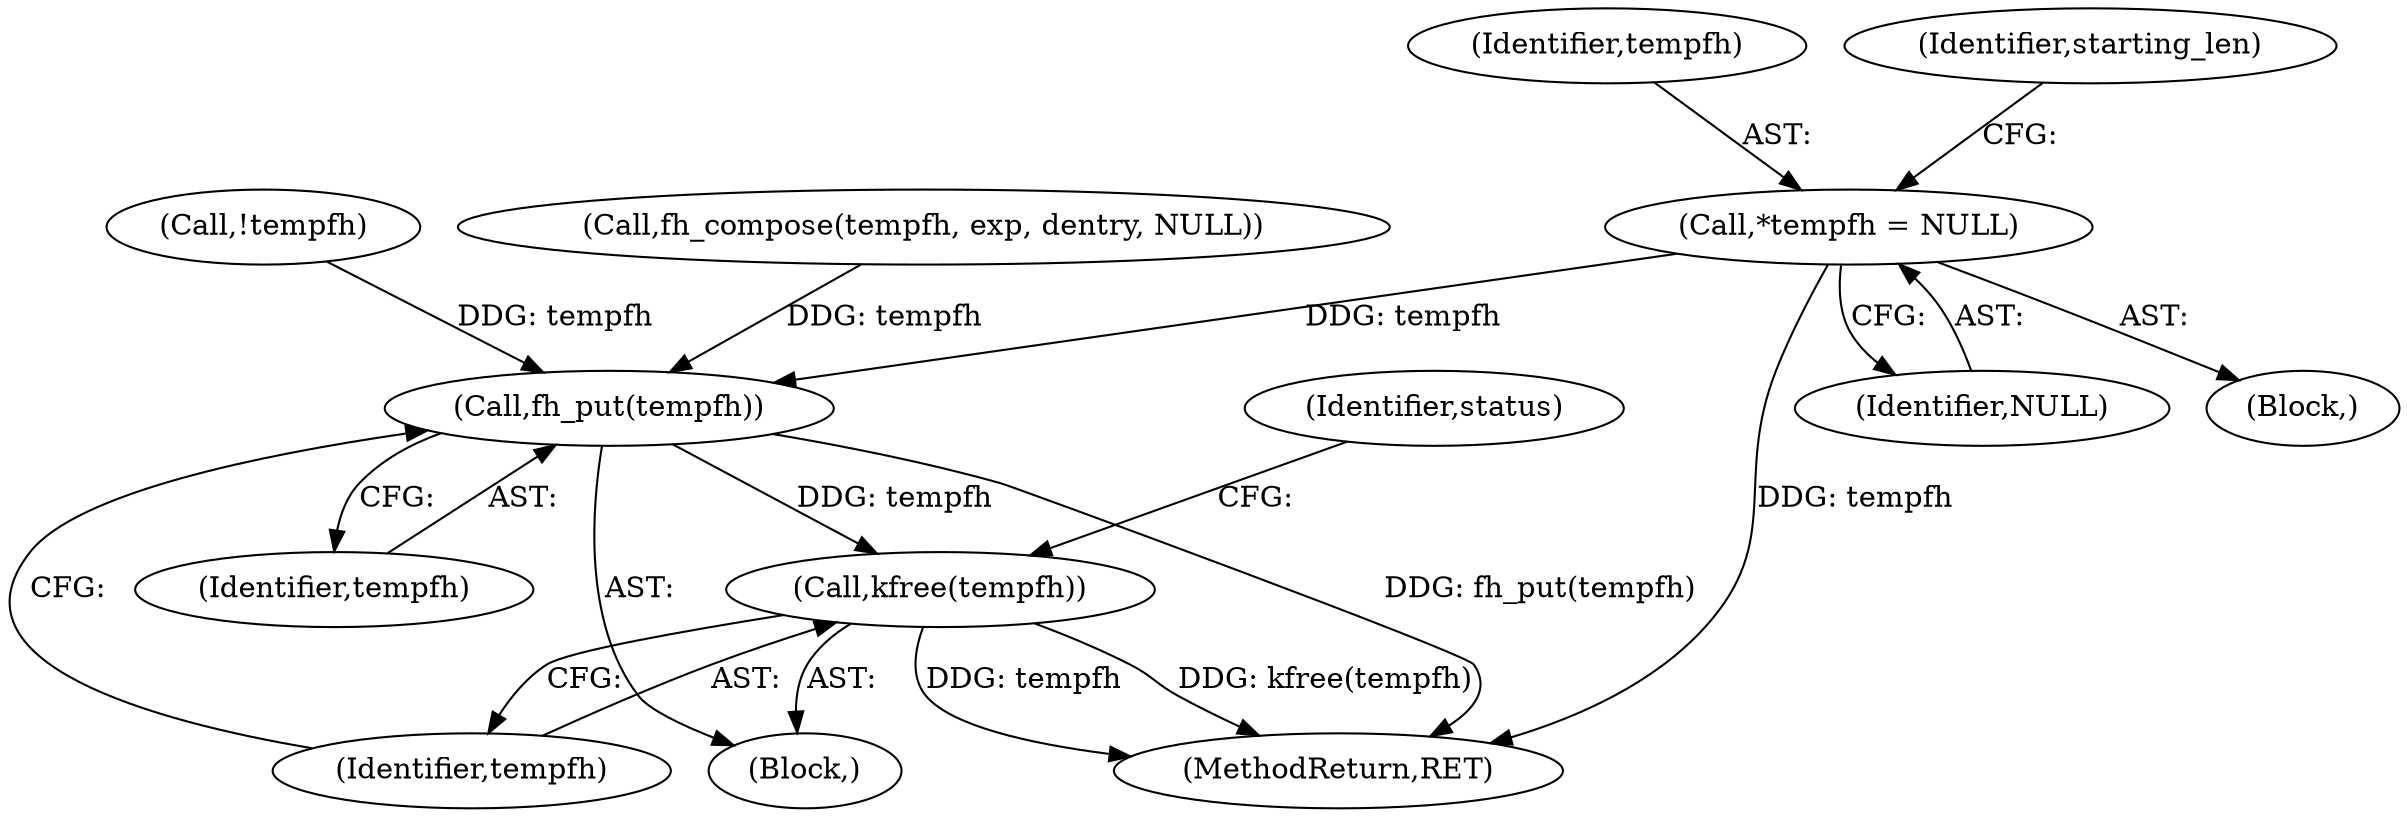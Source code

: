 digraph "0_linux_c70422f760c120480fee4de6c38804c72aa26bc1_12@pointer" {
"1000131" [label="(Call,*tempfh = NULL)"];
"1001941" [label="(Call,fh_put(tempfh))"];
"1001943" [label="(Call,kfree(tempfh))"];
"1001943" [label="(Call,kfree(tempfh))"];
"1000288" [label="(Call,fh_compose(tempfh, exp, dentry, NULL))"];
"1001946" [label="(Identifier,status)"];
"1001944" [label="(Identifier,tempfh)"];
"1000131" [label="(Call,*tempfh = NULL)"];
"1000132" [label="(Identifier,tempfh)"];
"1001940" [label="(Block,)"];
"1001941" [label="(Call,fh_put(tempfh))"];
"1000280" [label="(Call,!tempfh)"];
"1001942" [label="(Identifier,tempfh)"];
"1000133" [label="(Identifier,NULL)"];
"1001963" [label="(MethodReturn,RET)"];
"1000138" [label="(Identifier,starting_len)"];
"1000110" [label="(Block,)"];
"1000131" -> "1000110"  [label="AST: "];
"1000131" -> "1000133"  [label="CFG: "];
"1000132" -> "1000131"  [label="AST: "];
"1000133" -> "1000131"  [label="AST: "];
"1000138" -> "1000131"  [label="CFG: "];
"1000131" -> "1001963"  [label="DDG: tempfh"];
"1000131" -> "1001941"  [label="DDG: tempfh"];
"1001941" -> "1001940"  [label="AST: "];
"1001941" -> "1001942"  [label="CFG: "];
"1001942" -> "1001941"  [label="AST: "];
"1001944" -> "1001941"  [label="CFG: "];
"1001941" -> "1001963"  [label="DDG: fh_put(tempfh)"];
"1000288" -> "1001941"  [label="DDG: tempfh"];
"1000280" -> "1001941"  [label="DDG: tempfh"];
"1001941" -> "1001943"  [label="DDG: tempfh"];
"1001943" -> "1001940"  [label="AST: "];
"1001943" -> "1001944"  [label="CFG: "];
"1001944" -> "1001943"  [label="AST: "];
"1001946" -> "1001943"  [label="CFG: "];
"1001943" -> "1001963"  [label="DDG: kfree(tempfh)"];
"1001943" -> "1001963"  [label="DDG: tempfh"];
}
